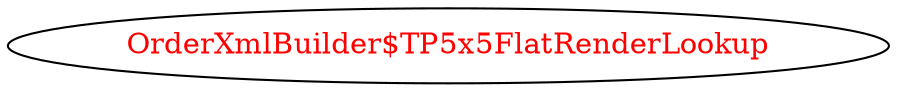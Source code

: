 digraph dependencyGraph {
 concentrate=true;
 ranksep="2.0";
 rankdir="LR"; 
 splines="ortho";
"OrderXmlBuilder$TP5x5FlatRenderLookup" [fontcolor="red"];
}